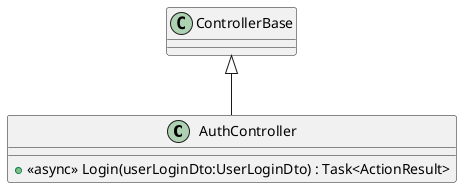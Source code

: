 @startuml
class AuthController {
    + <<async>> Login(userLoginDto:UserLoginDto) : Task<ActionResult>
}
ControllerBase <|-- AuthController
@enduml
